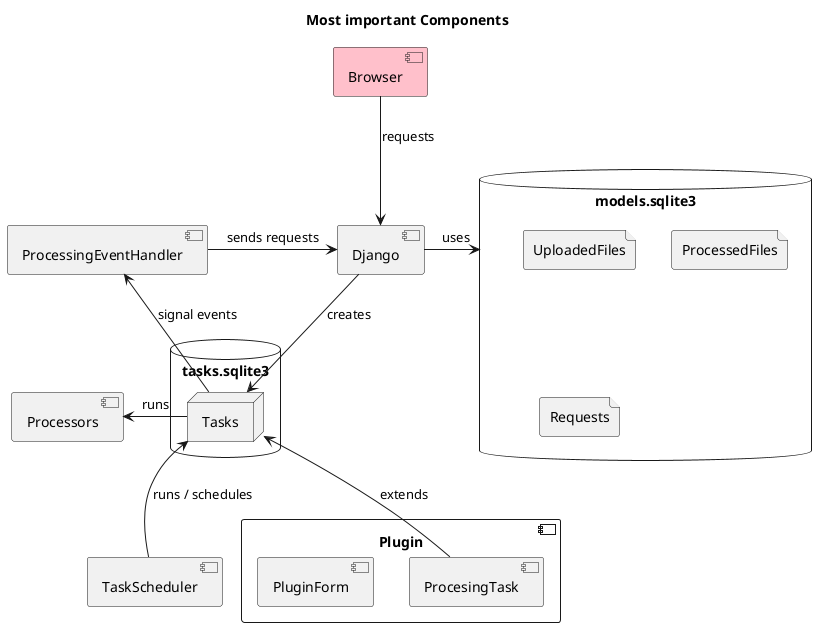 @startuml

    title Most important Components
    component Browser #pink
    component Django
    database models.sqlite3{
        file UploadedFiles
        file ProcessedFiles
        file Requests
    }
    Django -> models.sqlite3: uses

    database tasks.sqlite3 {
        node Tasks
    }
    Browser -down-> Django: requests
    component TaskScheduler
    TaskScheduler -up-> Tasks: runs / schedules
    Tasks --> [ProcessingEventHandler]: signal events
    ProcessingEventHandler -right-> Django: sends requests

    component Plugin {
        component ProcesingTask
        component PluginForm
    }
    ProcesingTask -up-> Tasks: extends
    component Processors
    Tasks -left-> Processors: runs
    Django --> Tasks: creates

@enduml